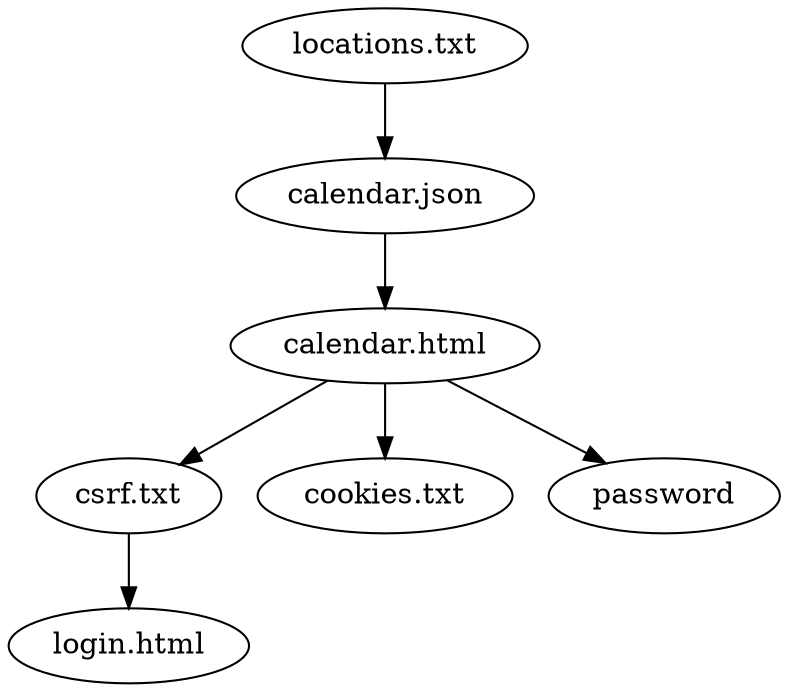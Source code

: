 digraph G {
    "csrf.txt" -> "login.html";
    "calendar.html" -> { "cookies.txt" "csrf.txt" password };
    "calendar.json" -> "calendar.html";
    "locations.txt" -> "calendar.json";
}
